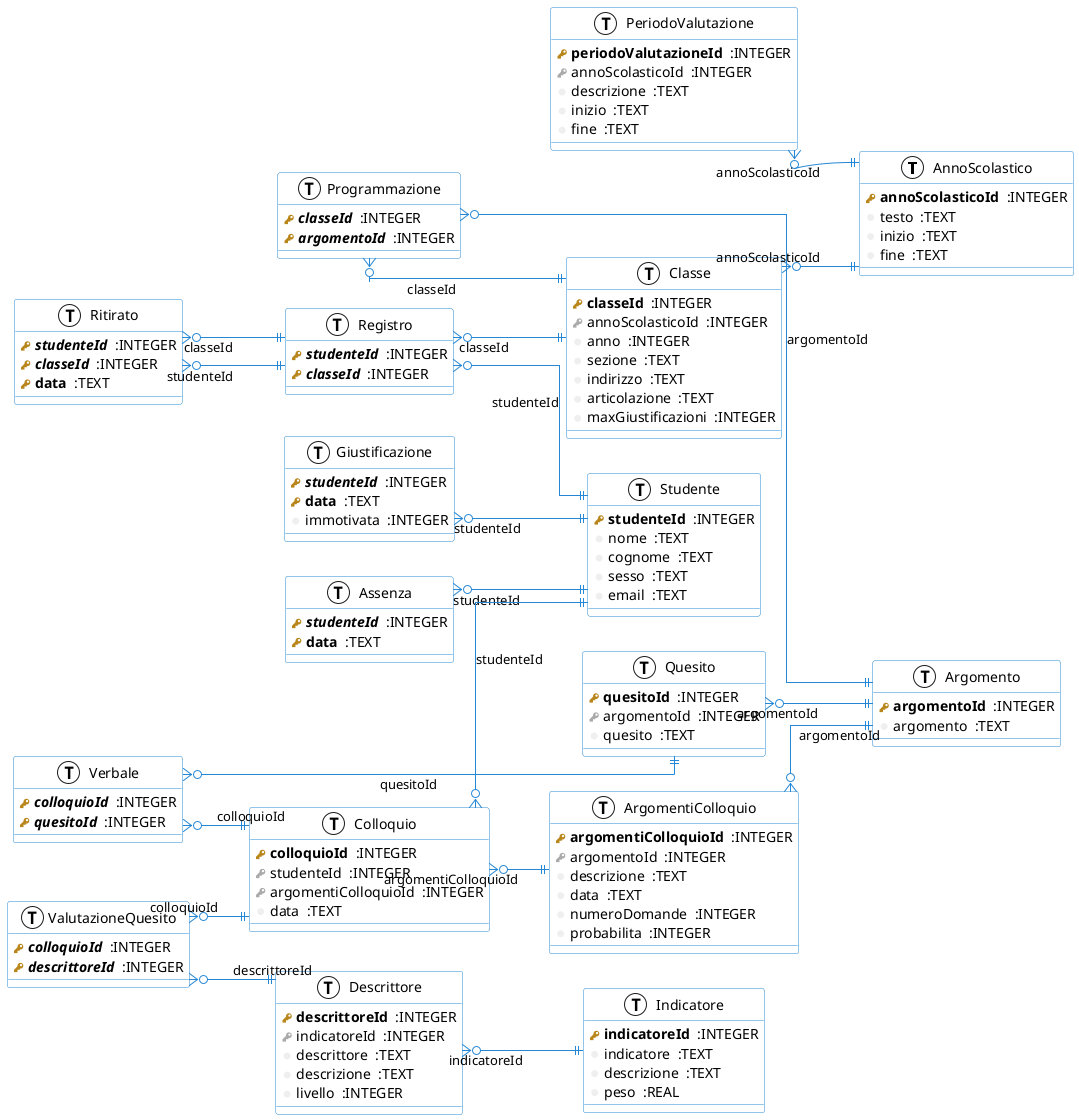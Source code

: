 @startuml
left to right direction
skinparam roundcorner 5
skinparam linetype ortho
skinparam shadowing false
skinparam handwritten false
skinparam class {
    BackgroundColor white
    ArrowColor #2688d4
    BorderColor #2688d4
}
!define primary_key(x) <b><color:#b8861b><&key></color> x</b>
!define foreign_key(x) <color:#aaaaaa><&key></color> x
!define primary_and_foreign_key(x) <b><i><color:#b8861b><&key></color> x</i></b>
!define column(x) <color:#efefef><&media-record></color> x
!define table(x) entity x << (T, white) >>

table( AnnoScolastico ) {
   primary_key( annoScolasticoId )  :INTEGER 
   column( testo )  :TEXT 
   column( inizio )  :TEXT 
   column( fine )  :TEXT 
 }


table( PeriodoValutazione ) {
   primary_key( periodoValutazioneId )  :INTEGER 
   foreign_key( annoScolasticoId )  :INTEGER 
   column( descrizione )  :TEXT 
   column( inizio )  :TEXT 
   column( fine )  :TEXT 
 }


table( Classe ) {
   primary_key( classeId )  :INTEGER 
   foreign_key( annoScolasticoId )  :INTEGER 
   column( anno )  :INTEGER 
   column( sezione )  :TEXT 
   column( indirizzo )  :TEXT 
   column( articolazione )  :TEXT 
   column( maxGiustificazioni )  :INTEGER 
 }


table( Studente ) {
   primary_key( studenteId )  :INTEGER 
   column( nome )  :TEXT 
   column( cognome )  :TEXT 
   column( sesso )  :TEXT 
   column( email )  :TEXT 
 }


table( Registro ) {
   primary_and_foreign_key( studenteId )  :INTEGER 
   primary_and_foreign_key( classeId )  :INTEGER 
 }


table( Ritirato ) {
   primary_and_foreign_key( studenteId )  :INTEGER 
   primary_and_foreign_key( classeId )  :INTEGER 
   primary_key( data )  :TEXT 
 }


table( Argomento ) {
   primary_key( argomentoId )  :INTEGER 
   column( argomento )  :TEXT 
 }


table( Programmazione ) {
   primary_and_foreign_key( classeId )  :INTEGER 
   primary_and_foreign_key( argomentoId )  :INTEGER 
 }


table( Quesito ) {
   primary_key( quesitoId )  :INTEGER 
   foreign_key( argomentoId )  :INTEGER 
   column( quesito )  :TEXT 
 }


table( Assenza ) {
   primary_and_foreign_key( studenteId )  :INTEGER 
   primary_key( data )  :TEXT 
 }


table( Giustificazione ) {
   primary_and_foreign_key( studenteId )  :INTEGER 
   primary_key( data )  :TEXT 
   column( immotivata )  :INTEGER 
 }


table( ArgomentiColloquio ) {
   primary_key( argomentiColloquioId )  :INTEGER 
   foreign_key( argomentoId )  :INTEGER 
   column( descrizione )  :TEXT 
   column( data )  :TEXT 
   column( numeroDomande )  :INTEGER 
   column( probabilita )  :INTEGER 
 }


table( Indicatore ) {
   primary_key( indicatoreId )  :INTEGER 
   column( indicatore )  :TEXT 
   column( descrizione )  :TEXT 
   column( peso )  :REAL 
 }


table( Descrittore ) {
   primary_key( descrittoreId )  :INTEGER 
   foreign_key( indicatoreId )  :INTEGER 
   column( descrittore )  :TEXT 
   column( descrizione )  :TEXT 
   column( livello )  :INTEGER 
 }


table( Colloquio ) {
   primary_key( colloquioId )  :INTEGER 
   foreign_key( studenteId )  :INTEGER 
   foreign_key( argomentiColloquioId )  :INTEGER 
   column( data )  :TEXT 
 }


table( ValutazioneQuesito ) {
   primary_and_foreign_key( colloquioId )  :INTEGER 
   primary_and_foreign_key( descrittoreId )  :INTEGER 
 }


table( Verbale ) {
   primary_and_foreign_key( colloquioId )  :INTEGER 
   primary_and_foreign_key( quesitoId )  :INTEGER 
 }


 PeriodoValutazione }o--|| AnnoScolastico : annoScolasticoId
 Classe }o--|| AnnoScolastico : annoScolasticoId
 Registro }o--|| Classe : classeId
 Registro }o--|| Studente : studenteId
 Ritirato }o--|| Registro : studenteId
 Ritirato }o--|| Registro : classeId
 Programmazione }o--|| Argomento : argomentoId
 Programmazione }o--|| Classe : classeId
 Quesito }o--|| Argomento : argomentoId
 Assenza }o--|| Studente : studenteId
 Giustificazione }o--|| Studente : studenteId
 ArgomentiColloquio }o--|| Argomento : argomentoId
 Descrittore }o--|| Indicatore : indicatoreId
 Colloquio }o--|| ArgomentiColloquio : argomentiColloquioId
 Colloquio }o--|| Studente : studenteId
 ValutazioneQuesito }o--|| Descrittore : descrittoreId
 ValutazioneQuesito }o--|| Colloquio : colloquioId
 Verbale }o--|| Quesito : quesitoId
 Verbale }o--|| Colloquio : colloquioId

@enduml
